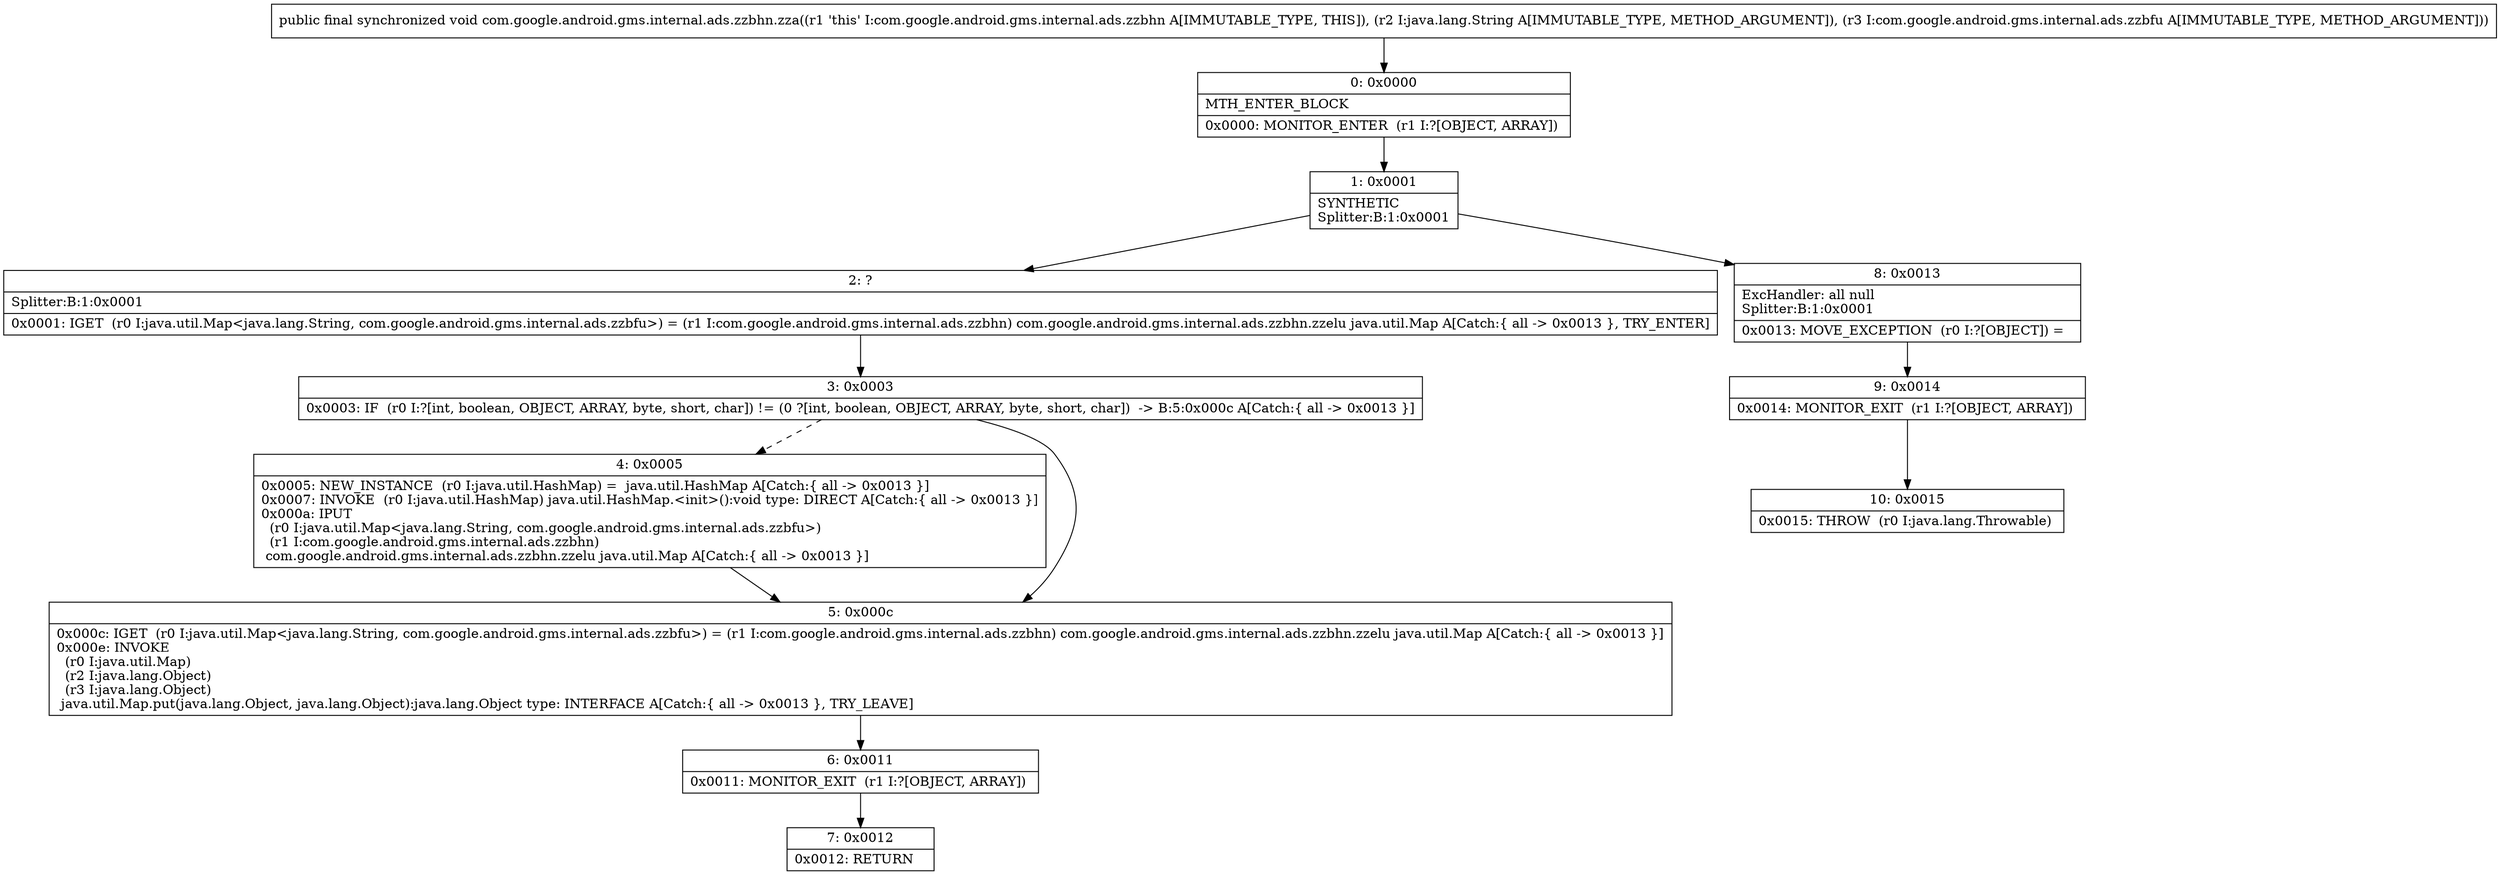 digraph "CFG forcom.google.android.gms.internal.ads.zzbhn.zza(Ljava\/lang\/String;Lcom\/google\/android\/gms\/internal\/ads\/zzbfu;)V" {
Node_0 [shape=record,label="{0\:\ 0x0000|MTH_ENTER_BLOCK\l|0x0000: MONITOR_ENTER  (r1 I:?[OBJECT, ARRAY]) \l}"];
Node_1 [shape=record,label="{1\:\ 0x0001|SYNTHETIC\lSplitter:B:1:0x0001\l}"];
Node_2 [shape=record,label="{2\:\ ?|Splitter:B:1:0x0001\l|0x0001: IGET  (r0 I:java.util.Map\<java.lang.String, com.google.android.gms.internal.ads.zzbfu\>) = (r1 I:com.google.android.gms.internal.ads.zzbhn) com.google.android.gms.internal.ads.zzbhn.zzelu java.util.Map A[Catch:\{ all \-\> 0x0013 \}, TRY_ENTER]\l}"];
Node_3 [shape=record,label="{3\:\ 0x0003|0x0003: IF  (r0 I:?[int, boolean, OBJECT, ARRAY, byte, short, char]) != (0 ?[int, boolean, OBJECT, ARRAY, byte, short, char])  \-\> B:5:0x000c A[Catch:\{ all \-\> 0x0013 \}]\l}"];
Node_4 [shape=record,label="{4\:\ 0x0005|0x0005: NEW_INSTANCE  (r0 I:java.util.HashMap) =  java.util.HashMap A[Catch:\{ all \-\> 0x0013 \}]\l0x0007: INVOKE  (r0 I:java.util.HashMap) java.util.HashMap.\<init\>():void type: DIRECT A[Catch:\{ all \-\> 0x0013 \}]\l0x000a: IPUT  \l  (r0 I:java.util.Map\<java.lang.String, com.google.android.gms.internal.ads.zzbfu\>)\l  (r1 I:com.google.android.gms.internal.ads.zzbhn)\l com.google.android.gms.internal.ads.zzbhn.zzelu java.util.Map A[Catch:\{ all \-\> 0x0013 \}]\l}"];
Node_5 [shape=record,label="{5\:\ 0x000c|0x000c: IGET  (r0 I:java.util.Map\<java.lang.String, com.google.android.gms.internal.ads.zzbfu\>) = (r1 I:com.google.android.gms.internal.ads.zzbhn) com.google.android.gms.internal.ads.zzbhn.zzelu java.util.Map A[Catch:\{ all \-\> 0x0013 \}]\l0x000e: INVOKE  \l  (r0 I:java.util.Map)\l  (r2 I:java.lang.Object)\l  (r3 I:java.lang.Object)\l java.util.Map.put(java.lang.Object, java.lang.Object):java.lang.Object type: INTERFACE A[Catch:\{ all \-\> 0x0013 \}, TRY_LEAVE]\l}"];
Node_6 [shape=record,label="{6\:\ 0x0011|0x0011: MONITOR_EXIT  (r1 I:?[OBJECT, ARRAY]) \l}"];
Node_7 [shape=record,label="{7\:\ 0x0012|0x0012: RETURN   \l}"];
Node_8 [shape=record,label="{8\:\ 0x0013|ExcHandler: all null\lSplitter:B:1:0x0001\l|0x0013: MOVE_EXCEPTION  (r0 I:?[OBJECT]) =  \l}"];
Node_9 [shape=record,label="{9\:\ 0x0014|0x0014: MONITOR_EXIT  (r1 I:?[OBJECT, ARRAY]) \l}"];
Node_10 [shape=record,label="{10\:\ 0x0015|0x0015: THROW  (r0 I:java.lang.Throwable) \l}"];
MethodNode[shape=record,label="{public final synchronized void com.google.android.gms.internal.ads.zzbhn.zza((r1 'this' I:com.google.android.gms.internal.ads.zzbhn A[IMMUTABLE_TYPE, THIS]), (r2 I:java.lang.String A[IMMUTABLE_TYPE, METHOD_ARGUMENT]), (r3 I:com.google.android.gms.internal.ads.zzbfu A[IMMUTABLE_TYPE, METHOD_ARGUMENT])) }"];
MethodNode -> Node_0;
Node_0 -> Node_1;
Node_1 -> Node_2;
Node_1 -> Node_8;
Node_2 -> Node_3;
Node_3 -> Node_4[style=dashed];
Node_3 -> Node_5;
Node_4 -> Node_5;
Node_5 -> Node_6;
Node_6 -> Node_7;
Node_8 -> Node_9;
Node_9 -> Node_10;
}

